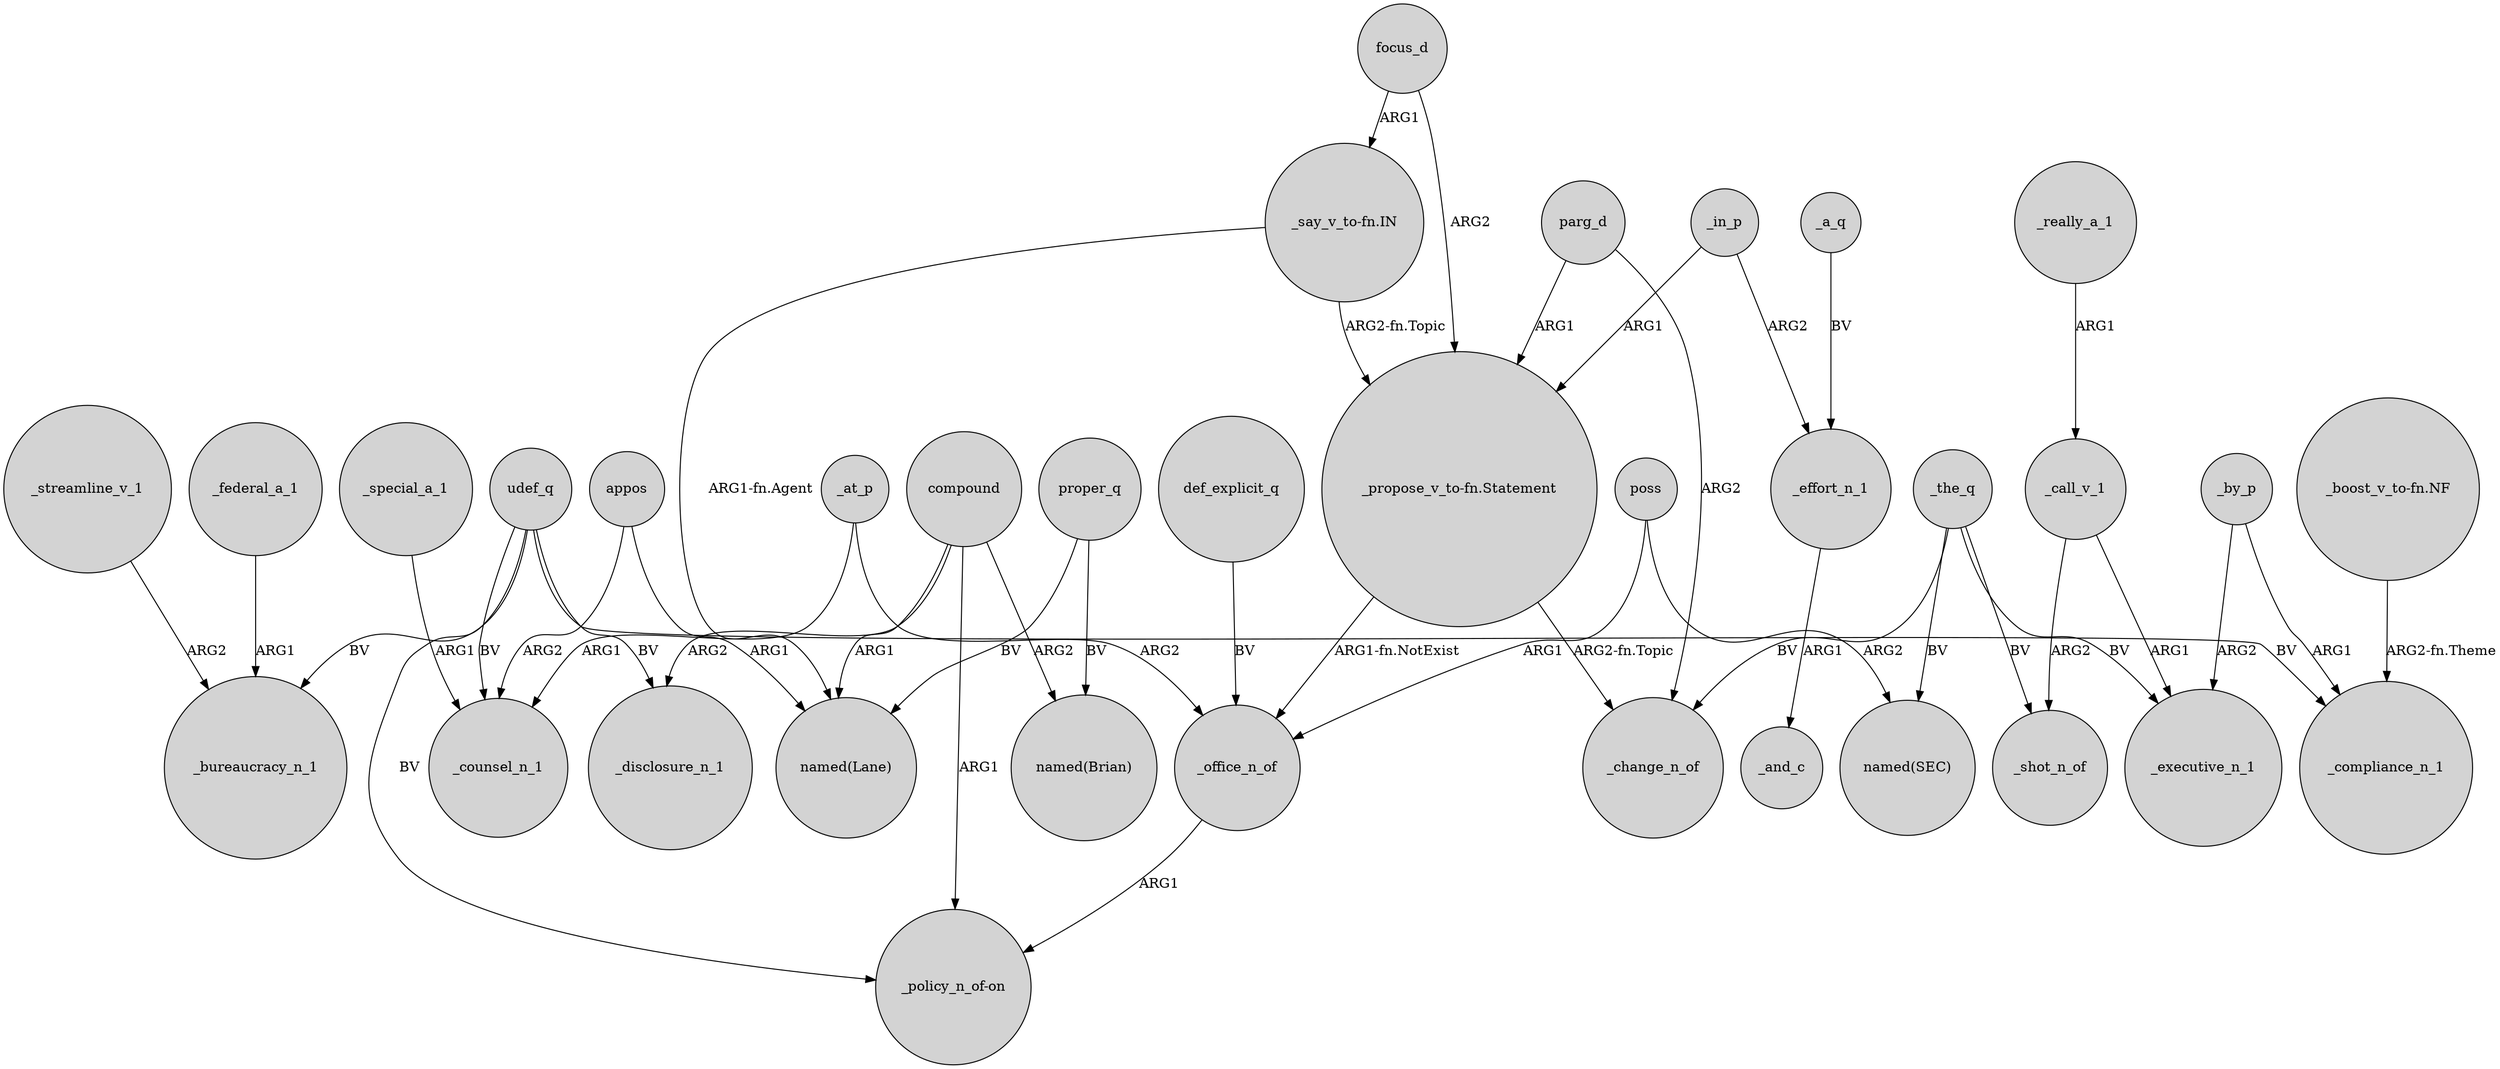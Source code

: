 digraph {
	node [shape=circle style=filled]
	_federal_a_1 -> _bureaucracy_n_1 [label=ARG1]
	parg_d -> _change_n_of [label=ARG2]
	compound -> "named(Lane)" [label=ARG1]
	"_propose_v_to-fn.Statement" -> _office_n_of [label="ARG1-fn.NotExist"]
	"_propose_v_to-fn.Statement" -> _change_n_of [label="ARG2-fn.Topic"]
	_in_p -> _effort_n_1 [label=ARG2]
	_the_q -> _executive_n_1 [label=BV]
	_call_v_1 -> _shot_n_of [label=ARG2]
	"_say_v_to-fn.IN" -> "_propose_v_to-fn.Statement" [label="ARG2-fn.Topic"]
	udef_q -> _counsel_n_1 [label=BV]
	def_explicit_q -> _office_n_of [label=BV]
	udef_q -> _disclosure_n_1 [label=BV]
	udef_q -> _compliance_n_1 [label=BV]
	_special_a_1 -> _counsel_n_1 [label=ARG1]
	parg_d -> "_propose_v_to-fn.Statement" [label=ARG1]
	_effort_n_1 -> _and_c [label=ARG1]
	appos -> "named(Lane)" [label=ARG1]
	udef_q -> "_policy_n_of-on" [label=BV]
	_at_p -> _counsel_n_1 [label=ARG1]
	_by_p -> _compliance_n_1 [label=ARG1]
	udef_q -> _bureaucracy_n_1 [label=BV]
	compound -> "_policy_n_of-on" [label=ARG1]
	_the_q -> _shot_n_of [label=BV]
	compound -> _disclosure_n_1 [label=ARG2]
	poss -> _office_n_of [label=ARG1]
	_a_q -> _effort_n_1 [label=BV]
	poss -> "named(SEC)" [label=ARG2]
	_office_n_of -> "_policy_n_of-on" [label=ARG1]
	_the_q -> _change_n_of [label=BV]
	"_say_v_to-fn.IN" -> "named(Lane)" [label="ARG1-fn.Agent"]
	_by_p -> _executive_n_1 [label=ARG2]
	_at_p -> _office_n_of [label=ARG2]
	compound -> "named(Brian)" [label=ARG2]
	"_boost_v_to-fn.NF" -> _compliance_n_1 [label="ARG2-fn.Theme"]
	proper_q -> "named(Brian)" [label=BV]
	_really_a_1 -> _call_v_1 [label=ARG1]
	_call_v_1 -> _executive_n_1 [label=ARG1]
	proper_q -> "named(Lane)" [label=BV]
	focus_d -> "_propose_v_to-fn.Statement" [label=ARG2]
	_the_q -> "named(SEC)" [label=BV]
	_streamline_v_1 -> _bureaucracy_n_1 [label=ARG2]
	focus_d -> "_say_v_to-fn.IN" [label=ARG1]
	_in_p -> "_propose_v_to-fn.Statement" [label=ARG1]
	appos -> _counsel_n_1 [label=ARG2]
}
